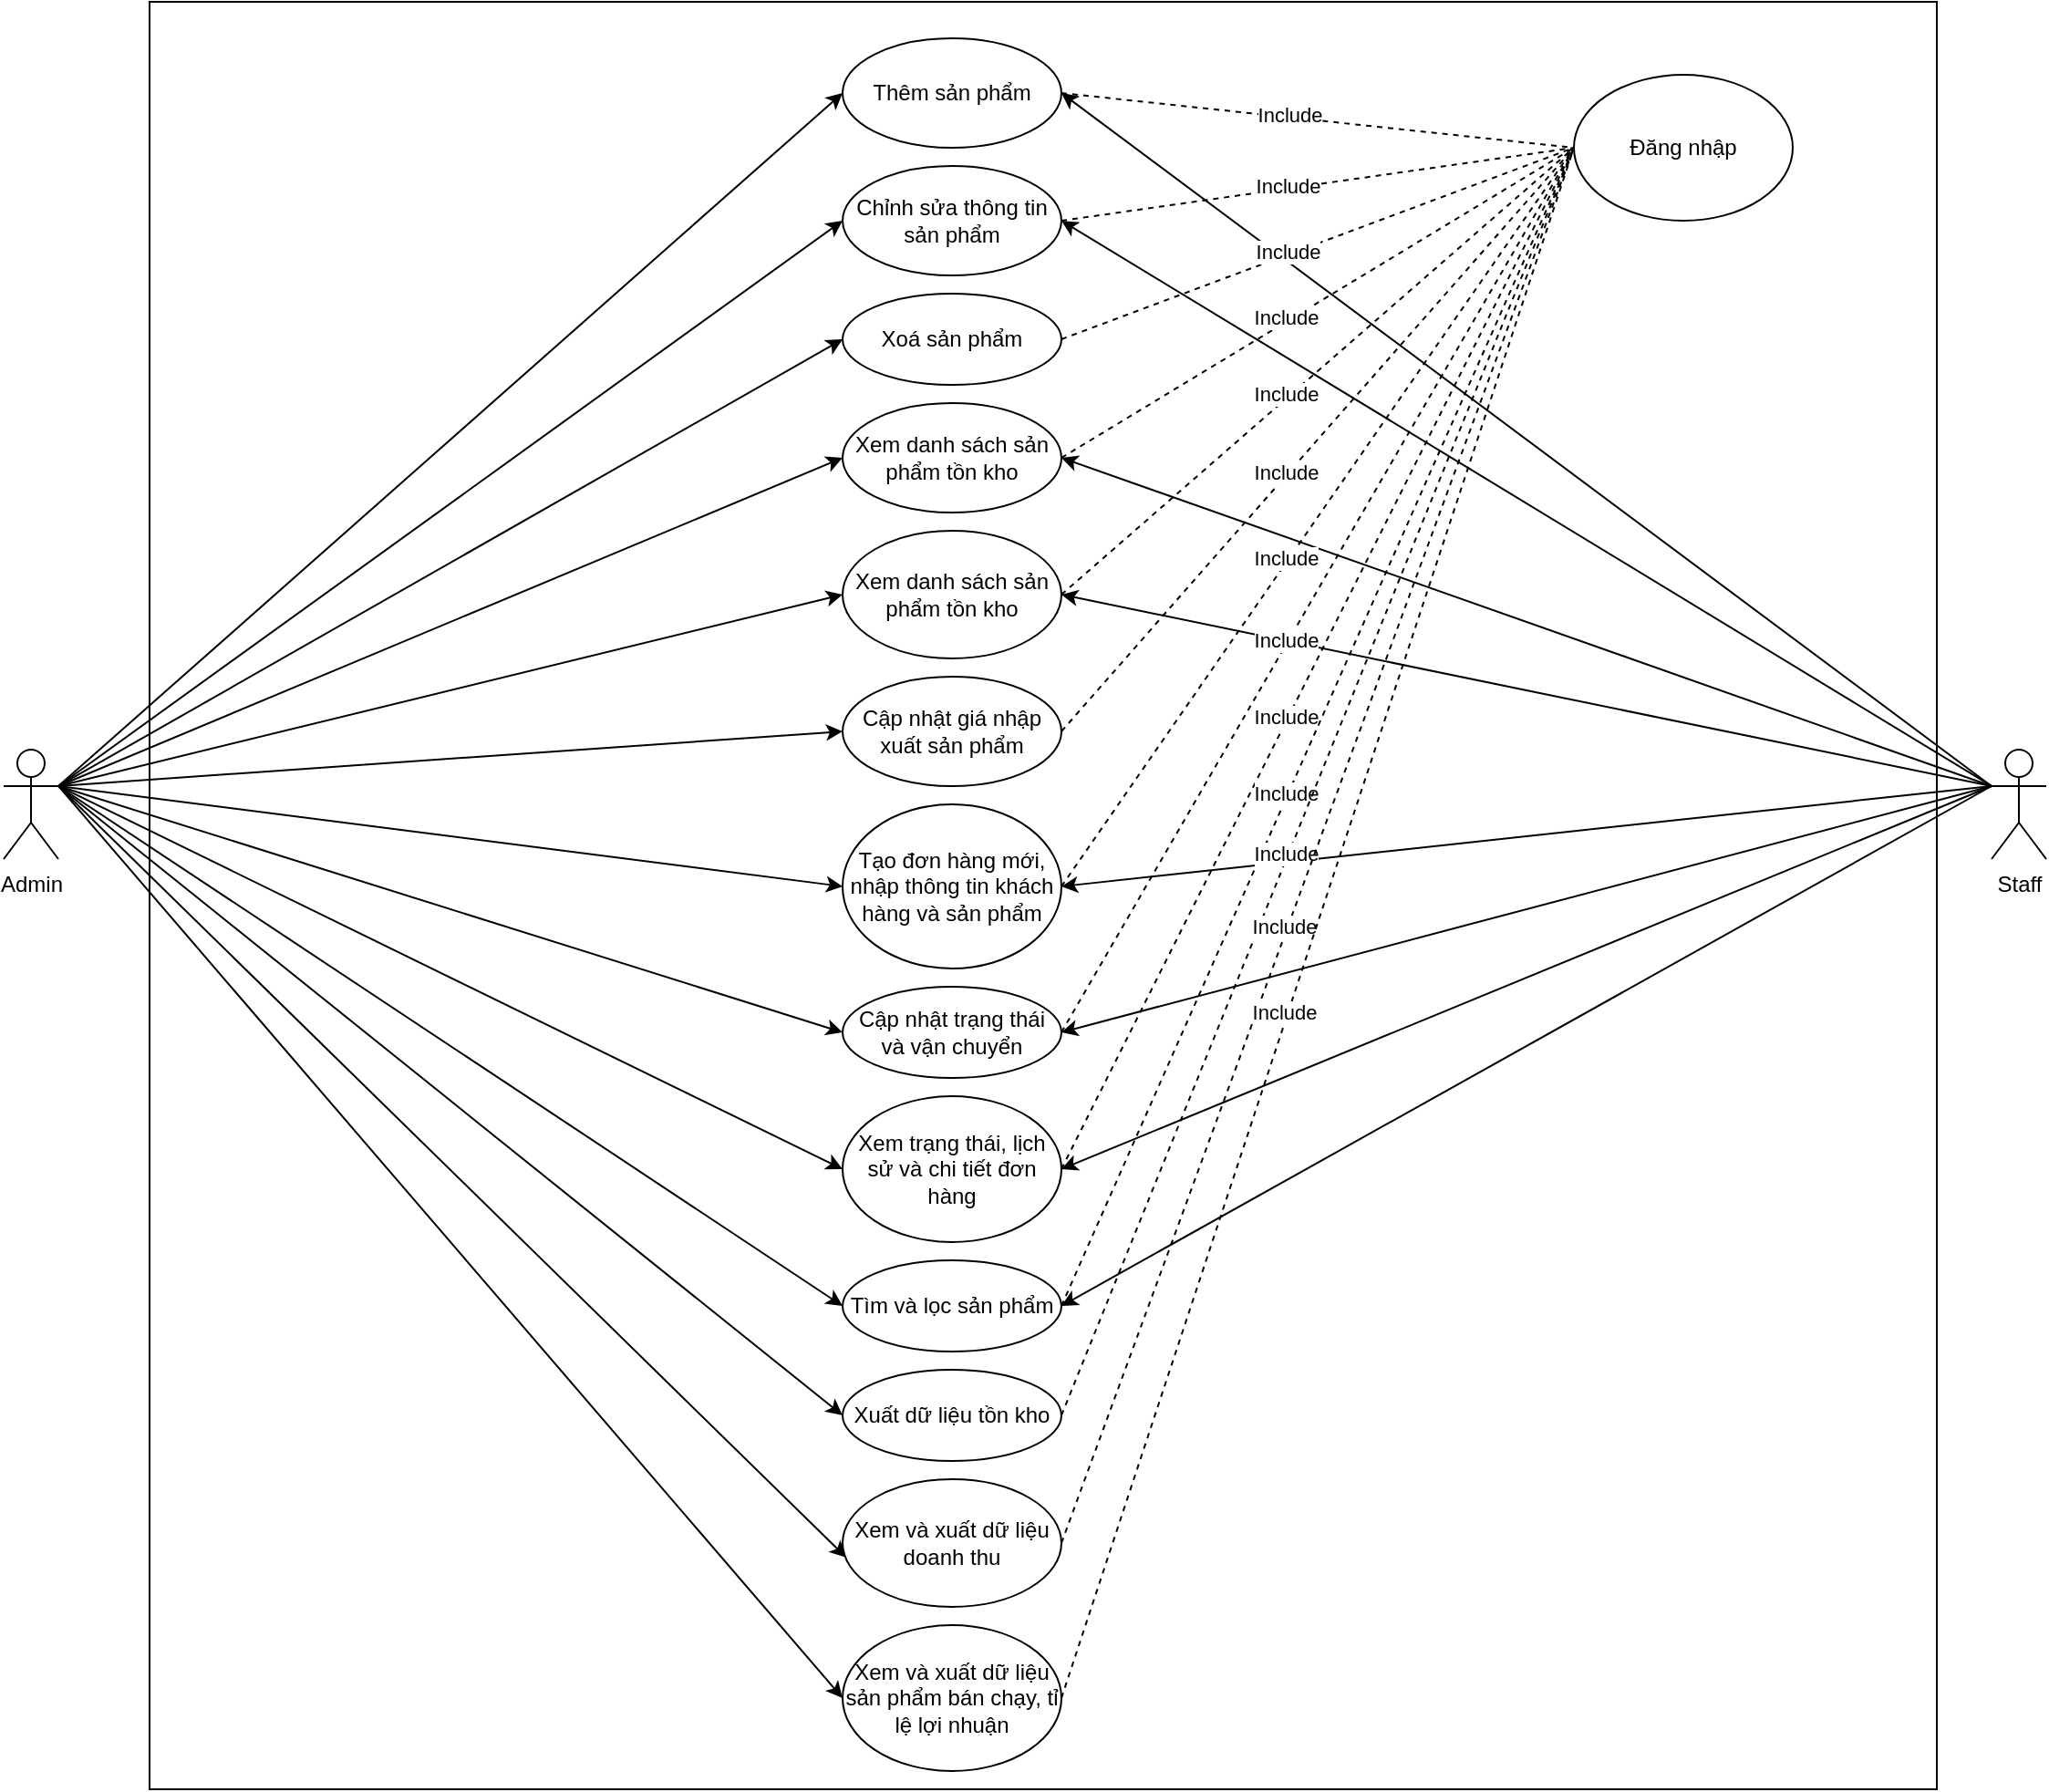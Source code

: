 <mxfile version="22.0.6" type="github">
  <diagram name="Trang-1" id="FTsFSD5V3v3NeHQqU3Af">
    <mxGraphModel dx="1434" dy="775" grid="1" gridSize="10" guides="1" tooltips="1" connect="1" arrows="1" fold="1" page="1" pageScale="1" pageWidth="827" pageHeight="1169" math="0" shadow="0">
      <root>
        <mxCell id="0" />
        <mxCell id="1" parent="0" />
        <mxCell id="yrOmPbltQWNdQOTDsPl7-1" value="" style="whiteSpace=wrap;html=1;aspect=fixed;" vertex="1" parent="1">
          <mxGeometry x="340" y="150" width="980" height="980" as="geometry" />
        </mxCell>
        <mxCell id="yrOmPbltQWNdQOTDsPl7-2" value="Admin" style="shape=umlActor;verticalLabelPosition=bottom;verticalAlign=top;html=1;outlineConnect=0;" vertex="1" parent="1">
          <mxGeometry x="260" y="560" width="30" height="60" as="geometry" />
        </mxCell>
        <mxCell id="yrOmPbltQWNdQOTDsPl7-3" value="Staff" style="shape=umlActor;verticalLabelPosition=bottom;verticalAlign=top;html=1;outlineConnect=0;" vertex="1" parent="1">
          <mxGeometry x="1350" y="560" width="30" height="60" as="geometry" />
        </mxCell>
        <mxCell id="yrOmPbltQWNdQOTDsPl7-6" value="Đăng nhập" style="ellipse;whiteSpace=wrap;html=1;" vertex="1" parent="1">
          <mxGeometry x="1121" y="190" width="120" height="80" as="geometry" />
        </mxCell>
        <mxCell id="yrOmPbltQWNdQOTDsPl7-7" value="Thêm sản phẩm" style="ellipse;whiteSpace=wrap;html=1;" vertex="1" parent="1">
          <mxGeometry x="720" y="170" width="120" height="60" as="geometry" />
        </mxCell>
        <mxCell id="yrOmPbltQWNdQOTDsPl7-8" value="" style="endArrow=classic;html=1;rounded=0;exitX=1;exitY=0.333;exitDx=0;exitDy=0;exitPerimeter=0;entryX=0;entryY=0.5;entryDx=0;entryDy=0;" edge="1" parent="1" source="yrOmPbltQWNdQOTDsPl7-2" target="yrOmPbltQWNdQOTDsPl7-7">
          <mxGeometry width="50" height="50" relative="1" as="geometry">
            <mxPoint x="860" y="700" as="sourcePoint" />
            <mxPoint x="910" y="650" as="targetPoint" />
          </mxGeometry>
        </mxCell>
        <mxCell id="yrOmPbltQWNdQOTDsPl7-9" value="Chỉnh sửa thông tin sản phẩm" style="ellipse;whiteSpace=wrap;html=1;" vertex="1" parent="1">
          <mxGeometry x="720" y="240" width="120" height="60" as="geometry" />
        </mxCell>
        <mxCell id="yrOmPbltQWNdQOTDsPl7-10" value="" style="endArrow=classic;html=1;rounded=0;exitX=1;exitY=0.333;exitDx=0;exitDy=0;exitPerimeter=0;entryX=0;entryY=0.5;entryDx=0;entryDy=0;" edge="1" parent="1" source="yrOmPbltQWNdQOTDsPl7-2" target="yrOmPbltQWNdQOTDsPl7-9">
          <mxGeometry width="50" height="50" relative="1" as="geometry">
            <mxPoint x="330" y="620" as="sourcePoint" />
            <mxPoint x="380" y="570" as="targetPoint" />
          </mxGeometry>
        </mxCell>
        <mxCell id="yrOmPbltQWNdQOTDsPl7-11" value="" style="endArrow=classic;html=1;rounded=0;exitX=0;exitY=0.333;exitDx=0;exitDy=0;exitPerimeter=0;entryX=1;entryY=0.5;entryDx=0;entryDy=0;" edge="1" parent="1" source="yrOmPbltQWNdQOTDsPl7-3" target="yrOmPbltQWNdQOTDsPl7-7">
          <mxGeometry width="50" height="50" relative="1" as="geometry">
            <mxPoint x="1310" y="480" as="sourcePoint" />
            <mxPoint x="1360" y="430" as="targetPoint" />
          </mxGeometry>
        </mxCell>
        <mxCell id="yrOmPbltQWNdQOTDsPl7-12" value="" style="endArrow=classic;html=1;rounded=0;exitX=0;exitY=0.333;exitDx=0;exitDy=0;exitPerimeter=0;entryX=1;entryY=0.5;entryDx=0;entryDy=0;" edge="1" parent="1" source="yrOmPbltQWNdQOTDsPl7-3" target="yrOmPbltQWNdQOTDsPl7-9">
          <mxGeometry width="50" height="50" relative="1" as="geometry">
            <mxPoint x="1360" y="590" as="sourcePoint" />
            <mxPoint x="850" y="220" as="targetPoint" />
          </mxGeometry>
        </mxCell>
        <mxCell id="yrOmPbltQWNdQOTDsPl7-13" value="Xoá sản phẩm" style="ellipse;whiteSpace=wrap;html=1;" vertex="1" parent="1">
          <mxGeometry x="720" y="310" width="120" height="50" as="geometry" />
        </mxCell>
        <mxCell id="yrOmPbltQWNdQOTDsPl7-14" value="" style="endArrow=classic;html=1;rounded=0;exitX=1;exitY=0.333;exitDx=0;exitDy=0;exitPerimeter=0;entryX=0;entryY=0.5;entryDx=0;entryDy=0;" edge="1" parent="1" source="yrOmPbltQWNdQOTDsPl7-2" target="yrOmPbltQWNdQOTDsPl7-13">
          <mxGeometry width="50" height="50" relative="1" as="geometry">
            <mxPoint x="300" y="590" as="sourcePoint" />
            <mxPoint x="730" y="310" as="targetPoint" />
          </mxGeometry>
        </mxCell>
        <mxCell id="yrOmPbltQWNdQOTDsPl7-15" value="Xem danh sách sản phẩm tồn kho" style="ellipse;whiteSpace=wrap;html=1;" vertex="1" parent="1">
          <mxGeometry x="720" y="370" width="120" height="60" as="geometry" />
        </mxCell>
        <mxCell id="yrOmPbltQWNdQOTDsPl7-16" value="" style="endArrow=classic;html=1;rounded=0;exitX=1;exitY=0.333;exitDx=0;exitDy=0;exitPerimeter=0;entryX=0;entryY=0.5;entryDx=0;entryDy=0;" edge="1" parent="1" source="yrOmPbltQWNdQOTDsPl7-2" target="yrOmPbltQWNdQOTDsPl7-15">
          <mxGeometry width="50" height="50" relative="1" as="geometry">
            <mxPoint x="300" y="590" as="sourcePoint" />
            <mxPoint x="730" y="400" as="targetPoint" />
          </mxGeometry>
        </mxCell>
        <mxCell id="yrOmPbltQWNdQOTDsPl7-17" value="" style="endArrow=classic;html=1;rounded=0;exitX=0;exitY=0.333;exitDx=0;exitDy=0;exitPerimeter=0;entryX=1;entryY=0.5;entryDx=0;entryDy=0;" edge="1" parent="1" source="yrOmPbltQWNdQOTDsPl7-3" target="yrOmPbltQWNdQOTDsPl7-15">
          <mxGeometry width="50" height="50" relative="1" as="geometry">
            <mxPoint x="1360" y="590" as="sourcePoint" />
            <mxPoint x="850" y="310" as="targetPoint" />
          </mxGeometry>
        </mxCell>
        <mxCell id="yrOmPbltQWNdQOTDsPl7-18" value="Xem danh sách sản phẩm tồn kho" style="ellipse;whiteSpace=wrap;html=1;" vertex="1" parent="1">
          <mxGeometry x="720" y="440" width="120" height="70" as="geometry" />
        </mxCell>
        <mxCell id="yrOmPbltQWNdQOTDsPl7-19" value="" style="endArrow=classic;html=1;rounded=0;entryX=0;entryY=0.5;entryDx=0;entryDy=0;exitX=1;exitY=0.333;exitDx=0;exitDy=0;exitPerimeter=0;" edge="1" parent="1" source="yrOmPbltQWNdQOTDsPl7-2" target="yrOmPbltQWNdQOTDsPl7-18">
          <mxGeometry width="50" height="50" relative="1" as="geometry">
            <mxPoint x="290" y="580" as="sourcePoint" />
            <mxPoint x="730" y="490" as="targetPoint" />
          </mxGeometry>
        </mxCell>
        <mxCell id="yrOmPbltQWNdQOTDsPl7-20" value="" style="endArrow=classic;html=1;rounded=0;exitX=0;exitY=0.333;exitDx=0;exitDy=0;exitPerimeter=0;entryX=1;entryY=0.5;entryDx=0;entryDy=0;" edge="1" parent="1" source="yrOmPbltQWNdQOTDsPl7-3" target="yrOmPbltQWNdQOTDsPl7-18">
          <mxGeometry width="50" height="50" relative="1" as="geometry">
            <mxPoint x="1360" y="590" as="sourcePoint" />
            <mxPoint x="850" y="490" as="targetPoint" />
          </mxGeometry>
        </mxCell>
        <mxCell id="yrOmPbltQWNdQOTDsPl7-21" value="Cập nhật giá nhập xuất sản phẩm" style="ellipse;whiteSpace=wrap;html=1;" vertex="1" parent="1">
          <mxGeometry x="720" y="520" width="120" height="60" as="geometry" />
        </mxCell>
        <mxCell id="yrOmPbltQWNdQOTDsPl7-22" value="" style="endArrow=classic;html=1;rounded=0;entryX=0;entryY=0.5;entryDx=0;entryDy=0;exitX=1;exitY=0.333;exitDx=0;exitDy=0;exitPerimeter=0;" edge="1" parent="1" source="yrOmPbltQWNdQOTDsPl7-2" target="yrOmPbltQWNdQOTDsPl7-21">
          <mxGeometry width="50" height="50" relative="1" as="geometry">
            <mxPoint x="300" y="590" as="sourcePoint" />
            <mxPoint x="730" y="485" as="targetPoint" />
          </mxGeometry>
        </mxCell>
        <mxCell id="yrOmPbltQWNdQOTDsPl7-23" value="Tạo đơn hàng mới, nhập thông tin khách hàng và sản phẩm" style="ellipse;whiteSpace=wrap;html=1;" vertex="1" parent="1">
          <mxGeometry x="720" y="590" width="120" height="90" as="geometry" />
        </mxCell>
        <mxCell id="yrOmPbltQWNdQOTDsPl7-24" value="" style="endArrow=classic;html=1;rounded=0;entryX=0;entryY=0.5;entryDx=0;entryDy=0;exitX=1;exitY=0.333;exitDx=0;exitDy=0;exitPerimeter=0;" edge="1" parent="1" source="yrOmPbltQWNdQOTDsPl7-2" target="yrOmPbltQWNdQOTDsPl7-23">
          <mxGeometry width="50" height="50" relative="1" as="geometry">
            <mxPoint x="300" y="590" as="sourcePoint" />
            <mxPoint x="730" y="565" as="targetPoint" />
          </mxGeometry>
        </mxCell>
        <mxCell id="yrOmPbltQWNdQOTDsPl7-25" value="" style="endArrow=classic;html=1;rounded=0;entryX=1;entryY=0.5;entryDx=0;entryDy=0;exitX=0;exitY=0.333;exitDx=0;exitDy=0;exitPerimeter=0;" edge="1" parent="1" source="yrOmPbltQWNdQOTDsPl7-3" target="yrOmPbltQWNdQOTDsPl7-23">
          <mxGeometry width="50" height="50" relative="1" as="geometry">
            <mxPoint x="1350" y="580" as="sourcePoint" />
            <mxPoint x="850" y="485" as="targetPoint" />
          </mxGeometry>
        </mxCell>
        <mxCell id="yrOmPbltQWNdQOTDsPl7-28" value="Cập nhật trạng thái và vận chuyển" style="ellipse;whiteSpace=wrap;html=1;" vertex="1" parent="1">
          <mxGeometry x="720" y="690" width="120" height="50" as="geometry" />
        </mxCell>
        <mxCell id="yrOmPbltQWNdQOTDsPl7-29" value="" style="endArrow=classic;html=1;rounded=0;entryX=0;entryY=0.5;entryDx=0;entryDy=0;exitX=1;exitY=0.333;exitDx=0;exitDy=0;exitPerimeter=0;" edge="1" parent="1" source="yrOmPbltQWNdQOTDsPl7-2" target="yrOmPbltQWNdQOTDsPl7-28">
          <mxGeometry width="50" height="50" relative="1" as="geometry">
            <mxPoint x="300" y="590" as="sourcePoint" />
            <mxPoint x="730" y="655" as="targetPoint" />
          </mxGeometry>
        </mxCell>
        <mxCell id="yrOmPbltQWNdQOTDsPl7-30" value="" style="endArrow=classic;html=1;rounded=0;entryX=1;entryY=0.5;entryDx=0;entryDy=0;exitX=0;exitY=0.333;exitDx=0;exitDy=0;exitPerimeter=0;" edge="1" parent="1" source="yrOmPbltQWNdQOTDsPl7-3" target="yrOmPbltQWNdQOTDsPl7-28">
          <mxGeometry width="50" height="50" relative="1" as="geometry">
            <mxPoint x="1360" y="590" as="sourcePoint" />
            <mxPoint x="850" y="655" as="targetPoint" />
          </mxGeometry>
        </mxCell>
        <mxCell id="yrOmPbltQWNdQOTDsPl7-31" value="Xem trạng thái, lịch sử và chi tiết đơn hàng" style="ellipse;whiteSpace=wrap;html=1;" vertex="1" parent="1">
          <mxGeometry x="720" y="750" width="120" height="80" as="geometry" />
        </mxCell>
        <mxCell id="yrOmPbltQWNdQOTDsPl7-32" value="" style="endArrow=classic;html=1;rounded=0;entryX=0;entryY=0.5;entryDx=0;entryDy=0;exitX=1;exitY=0.333;exitDx=0;exitDy=0;exitPerimeter=0;" edge="1" parent="1" source="yrOmPbltQWNdQOTDsPl7-2" target="yrOmPbltQWNdQOTDsPl7-31">
          <mxGeometry width="50" height="50" relative="1" as="geometry">
            <mxPoint x="300" y="590" as="sourcePoint" />
            <mxPoint x="730" y="745" as="targetPoint" />
          </mxGeometry>
        </mxCell>
        <mxCell id="yrOmPbltQWNdQOTDsPl7-33" value="" style="endArrow=classic;html=1;rounded=0;entryX=1;entryY=0.5;entryDx=0;entryDy=0;exitX=0;exitY=0.333;exitDx=0;exitDy=0;exitPerimeter=0;" edge="1" parent="1" source="yrOmPbltQWNdQOTDsPl7-3" target="yrOmPbltQWNdQOTDsPl7-31">
          <mxGeometry width="50" height="50" relative="1" as="geometry">
            <mxPoint x="1360" y="590" as="sourcePoint" />
            <mxPoint x="850" y="745" as="targetPoint" />
          </mxGeometry>
        </mxCell>
        <mxCell id="yrOmPbltQWNdQOTDsPl7-34" value="Xuất dữ liệu tồn kho" style="ellipse;whiteSpace=wrap;html=1;" vertex="1" parent="1">
          <mxGeometry x="720" y="900" width="120" height="50" as="geometry" />
        </mxCell>
        <mxCell id="yrOmPbltQWNdQOTDsPl7-35" value="Xem và xuất dữ liệu doanh thu" style="ellipse;whiteSpace=wrap;html=1;" vertex="1" parent="1">
          <mxGeometry x="720" y="960" width="120" height="70" as="geometry" />
        </mxCell>
        <mxCell id="yrOmPbltQWNdQOTDsPl7-36" value="Xem và xuất dữ liệu sản phẩm bán chạy, tỉ lệ lợi nhuận" style="ellipse;whiteSpace=wrap;html=1;" vertex="1" parent="1">
          <mxGeometry x="720" y="1040" width="120" height="80" as="geometry" />
        </mxCell>
        <mxCell id="yrOmPbltQWNdQOTDsPl7-38" value="" style="endArrow=classic;html=1;rounded=0;entryX=0;entryY=0.5;entryDx=0;entryDy=0;exitX=1;exitY=0.333;exitDx=0;exitDy=0;exitPerimeter=0;" edge="1" parent="1" source="yrOmPbltQWNdQOTDsPl7-2" target="yrOmPbltQWNdQOTDsPl7-34">
          <mxGeometry width="50" height="50" relative="1" as="geometry">
            <mxPoint x="300" y="590" as="sourcePoint" />
            <mxPoint x="730" y="830" as="targetPoint" />
          </mxGeometry>
        </mxCell>
        <mxCell id="yrOmPbltQWNdQOTDsPl7-39" value="" style="endArrow=classic;html=1;rounded=0;entryX=0.017;entryY=0.614;entryDx=0;entryDy=0;exitX=1;exitY=0.333;exitDx=0;exitDy=0;exitPerimeter=0;entryPerimeter=0;" edge="1" parent="1" source="yrOmPbltQWNdQOTDsPl7-2" target="yrOmPbltQWNdQOTDsPl7-35">
          <mxGeometry width="50" height="50" relative="1" as="geometry">
            <mxPoint x="310" y="600" as="sourcePoint" />
            <mxPoint x="740" y="840" as="targetPoint" />
          </mxGeometry>
        </mxCell>
        <mxCell id="yrOmPbltQWNdQOTDsPl7-40" value="" style="endArrow=classic;html=1;rounded=0;entryX=0;entryY=0.5;entryDx=0;entryDy=0;exitX=1;exitY=0.333;exitDx=0;exitDy=0;exitPerimeter=0;" edge="1" parent="1" source="yrOmPbltQWNdQOTDsPl7-2" target="yrOmPbltQWNdQOTDsPl7-36">
          <mxGeometry width="50" height="50" relative="1" as="geometry">
            <mxPoint x="320" y="610" as="sourcePoint" />
            <mxPoint x="750" y="850" as="targetPoint" />
          </mxGeometry>
        </mxCell>
        <mxCell id="yrOmPbltQWNdQOTDsPl7-41" value="" style="endArrow=none;dashed=1;html=1;rounded=0;entryX=0;entryY=0.5;entryDx=0;entryDy=0;exitX=1;exitY=0.5;exitDx=0;exitDy=0;" edge="1" parent="1" source="yrOmPbltQWNdQOTDsPl7-7" target="yrOmPbltQWNdQOTDsPl7-6">
          <mxGeometry width="50" height="50" relative="1" as="geometry">
            <mxPoint x="920" y="280" as="sourcePoint" />
            <mxPoint x="970" y="230" as="targetPoint" />
          </mxGeometry>
        </mxCell>
        <mxCell id="yrOmPbltQWNdQOTDsPl7-42" value="Include" style="edgeLabel;html=1;align=center;verticalAlign=middle;resizable=0;points=[];" vertex="1" connectable="0" parent="yrOmPbltQWNdQOTDsPl7-41">
          <mxGeometry x="-0.116" y="2" relative="1" as="geometry">
            <mxPoint as="offset" />
          </mxGeometry>
        </mxCell>
        <mxCell id="yrOmPbltQWNdQOTDsPl7-44" value="" style="endArrow=none;dashed=1;html=1;rounded=0;entryX=0;entryY=0.5;entryDx=0;entryDy=0;exitX=1;exitY=0.5;exitDx=0;exitDy=0;" edge="1" parent="1" source="yrOmPbltQWNdQOTDsPl7-9" target="yrOmPbltQWNdQOTDsPl7-6">
          <mxGeometry width="50" height="50" relative="1" as="geometry">
            <mxPoint x="850" y="210" as="sourcePoint" />
            <mxPoint x="1080" y="250" as="targetPoint" />
          </mxGeometry>
        </mxCell>
        <mxCell id="yrOmPbltQWNdQOTDsPl7-45" value="Include" style="edgeLabel;html=1;align=center;verticalAlign=middle;resizable=0;points=[];" vertex="1" connectable="0" parent="yrOmPbltQWNdQOTDsPl7-44">
          <mxGeometry x="-0.116" y="2" relative="1" as="geometry">
            <mxPoint as="offset" />
          </mxGeometry>
        </mxCell>
        <mxCell id="yrOmPbltQWNdQOTDsPl7-58" value="" style="endArrow=none;dashed=1;html=1;rounded=0;exitX=1;exitY=0.5;exitDx=0;exitDy=0;entryX=0;entryY=0.5;entryDx=0;entryDy=0;" edge="1" parent="1" source="yrOmPbltQWNdQOTDsPl7-13" target="yrOmPbltQWNdQOTDsPl7-6">
          <mxGeometry width="50" height="50" relative="1" as="geometry">
            <mxPoint x="850" y="280" as="sourcePoint" />
            <mxPoint x="1070" y="240" as="targetPoint" />
          </mxGeometry>
        </mxCell>
        <mxCell id="yrOmPbltQWNdQOTDsPl7-59" value="Include" style="edgeLabel;html=1;align=center;verticalAlign=middle;resizable=0;points=[];" vertex="1" connectable="0" parent="yrOmPbltQWNdQOTDsPl7-58">
          <mxGeometry x="-0.116" y="2" relative="1" as="geometry">
            <mxPoint as="offset" />
          </mxGeometry>
        </mxCell>
        <mxCell id="yrOmPbltQWNdQOTDsPl7-60" value="" style="endArrow=none;dashed=1;html=1;rounded=0;exitX=1;exitY=0.5;exitDx=0;exitDy=0;entryX=0;entryY=0.5;entryDx=0;entryDy=0;" edge="1" parent="1" source="yrOmPbltQWNdQOTDsPl7-15" target="yrOmPbltQWNdQOTDsPl7-6">
          <mxGeometry width="50" height="50" relative="1" as="geometry">
            <mxPoint x="850" y="345" as="sourcePoint" />
            <mxPoint x="1120" y="230" as="targetPoint" />
          </mxGeometry>
        </mxCell>
        <mxCell id="yrOmPbltQWNdQOTDsPl7-61" value="Include" style="edgeLabel;html=1;align=center;verticalAlign=middle;resizable=0;points=[];" vertex="1" connectable="0" parent="yrOmPbltQWNdQOTDsPl7-60">
          <mxGeometry x="-0.116" y="2" relative="1" as="geometry">
            <mxPoint as="offset" />
          </mxGeometry>
        </mxCell>
        <mxCell id="yrOmPbltQWNdQOTDsPl7-62" value="Tìm và lọc sản phẩm" style="ellipse;whiteSpace=wrap;html=1;" vertex="1" parent="1">
          <mxGeometry x="720" y="840" width="120" height="50" as="geometry" />
        </mxCell>
        <mxCell id="yrOmPbltQWNdQOTDsPl7-63" value="" style="endArrow=classic;html=1;rounded=0;entryX=1;entryY=0.5;entryDx=0;entryDy=0;" edge="1" parent="1" target="yrOmPbltQWNdQOTDsPl7-62">
          <mxGeometry width="50" height="50" relative="1" as="geometry">
            <mxPoint x="1350" y="580" as="sourcePoint" />
            <mxPoint x="850" y="800" as="targetPoint" />
          </mxGeometry>
        </mxCell>
        <mxCell id="yrOmPbltQWNdQOTDsPl7-64" value="" style="endArrow=classic;html=1;rounded=0;entryX=0;entryY=0.5;entryDx=0;entryDy=0;exitX=1;exitY=0.333;exitDx=0;exitDy=0;exitPerimeter=0;" edge="1" parent="1" source="yrOmPbltQWNdQOTDsPl7-2" target="yrOmPbltQWNdQOTDsPl7-62">
          <mxGeometry width="50" height="50" relative="1" as="geometry">
            <mxPoint x="300" y="590" as="sourcePoint" />
            <mxPoint x="730" y="800" as="targetPoint" />
          </mxGeometry>
        </mxCell>
        <mxCell id="yrOmPbltQWNdQOTDsPl7-65" value="" style="endArrow=none;dashed=1;html=1;rounded=0;exitX=1;exitY=0.5;exitDx=0;exitDy=0;entryX=0;entryY=0.5;entryDx=0;entryDy=0;" edge="1" parent="1" source="yrOmPbltQWNdQOTDsPl7-18" target="yrOmPbltQWNdQOTDsPl7-6">
          <mxGeometry width="50" height="50" relative="1" as="geometry">
            <mxPoint x="850" y="410" as="sourcePoint" />
            <mxPoint x="1120" y="230" as="targetPoint" />
          </mxGeometry>
        </mxCell>
        <mxCell id="yrOmPbltQWNdQOTDsPl7-66" value="Include" style="edgeLabel;html=1;align=center;verticalAlign=middle;resizable=0;points=[];" vertex="1" connectable="0" parent="yrOmPbltQWNdQOTDsPl7-65">
          <mxGeometry x="-0.116" y="2" relative="1" as="geometry">
            <mxPoint as="offset" />
          </mxGeometry>
        </mxCell>
        <mxCell id="yrOmPbltQWNdQOTDsPl7-67" value="" style="endArrow=none;dashed=1;html=1;rounded=0;exitX=1;exitY=0.5;exitDx=0;exitDy=0;entryX=0;entryY=0.5;entryDx=0;entryDy=0;" edge="1" parent="1" source="yrOmPbltQWNdQOTDsPl7-21" target="yrOmPbltQWNdQOTDsPl7-6">
          <mxGeometry width="50" height="50" relative="1" as="geometry">
            <mxPoint x="850" y="485" as="sourcePoint" />
            <mxPoint x="1120" y="230" as="targetPoint" />
          </mxGeometry>
        </mxCell>
        <mxCell id="yrOmPbltQWNdQOTDsPl7-68" value="Include" style="edgeLabel;html=1;align=center;verticalAlign=middle;resizable=0;points=[];" vertex="1" connectable="0" parent="yrOmPbltQWNdQOTDsPl7-67">
          <mxGeometry x="-0.116" y="2" relative="1" as="geometry">
            <mxPoint as="offset" />
          </mxGeometry>
        </mxCell>
        <mxCell id="yrOmPbltQWNdQOTDsPl7-69" value="" style="endArrow=none;dashed=1;html=1;rounded=0;exitX=1;exitY=0.5;exitDx=0;exitDy=0;entryX=0;entryY=0.5;entryDx=0;entryDy=0;" edge="1" parent="1" source="yrOmPbltQWNdQOTDsPl7-23" target="yrOmPbltQWNdQOTDsPl7-6">
          <mxGeometry width="50" height="50" relative="1" as="geometry">
            <mxPoint x="850" y="560" as="sourcePoint" />
            <mxPoint x="1131" y="240" as="targetPoint" />
          </mxGeometry>
        </mxCell>
        <mxCell id="yrOmPbltQWNdQOTDsPl7-70" value="Include" style="edgeLabel;html=1;align=center;verticalAlign=middle;resizable=0;points=[];" vertex="1" connectable="0" parent="yrOmPbltQWNdQOTDsPl7-69">
          <mxGeometry x="-0.116" y="2" relative="1" as="geometry">
            <mxPoint as="offset" />
          </mxGeometry>
        </mxCell>
        <mxCell id="yrOmPbltQWNdQOTDsPl7-71" value="" style="endArrow=none;dashed=1;html=1;rounded=0;exitX=1;exitY=0.5;exitDx=0;exitDy=0;entryX=0;entryY=0.5;entryDx=0;entryDy=0;" edge="1" parent="1" source="yrOmPbltQWNdQOTDsPl7-28" target="yrOmPbltQWNdQOTDsPl7-6">
          <mxGeometry width="50" height="50" relative="1" as="geometry">
            <mxPoint x="850" y="645" as="sourcePoint" />
            <mxPoint x="1131" y="240" as="targetPoint" />
          </mxGeometry>
        </mxCell>
        <mxCell id="yrOmPbltQWNdQOTDsPl7-72" value="Include" style="edgeLabel;html=1;align=center;verticalAlign=middle;resizable=0;points=[];" vertex="1" connectable="0" parent="yrOmPbltQWNdQOTDsPl7-71">
          <mxGeometry x="-0.116" y="2" relative="1" as="geometry">
            <mxPoint as="offset" />
          </mxGeometry>
        </mxCell>
        <mxCell id="yrOmPbltQWNdQOTDsPl7-73" value="" style="endArrow=none;dashed=1;html=1;rounded=0;exitX=1;exitY=0.5;exitDx=0;exitDy=0;entryX=0;entryY=0.5;entryDx=0;entryDy=0;" edge="1" parent="1" source="yrOmPbltQWNdQOTDsPl7-31" target="yrOmPbltQWNdQOTDsPl7-6">
          <mxGeometry width="50" height="50" relative="1" as="geometry">
            <mxPoint x="850" y="725" as="sourcePoint" />
            <mxPoint x="1131" y="240" as="targetPoint" />
          </mxGeometry>
        </mxCell>
        <mxCell id="yrOmPbltQWNdQOTDsPl7-74" value="Include" style="edgeLabel;html=1;align=center;verticalAlign=middle;resizable=0;points=[];" vertex="1" connectable="0" parent="yrOmPbltQWNdQOTDsPl7-73">
          <mxGeometry x="-0.116" y="2" relative="1" as="geometry">
            <mxPoint as="offset" />
          </mxGeometry>
        </mxCell>
        <mxCell id="yrOmPbltQWNdQOTDsPl7-75" value="" style="endArrow=none;dashed=1;html=1;rounded=0;exitX=1;exitY=0.5;exitDx=0;exitDy=0;entryX=0;entryY=0.5;entryDx=0;entryDy=0;" edge="1" parent="1" source="yrOmPbltQWNdQOTDsPl7-62" target="yrOmPbltQWNdQOTDsPl7-6">
          <mxGeometry width="50" height="50" relative="1" as="geometry">
            <mxPoint x="850" y="800" as="sourcePoint" />
            <mxPoint x="1131" y="240" as="targetPoint" />
          </mxGeometry>
        </mxCell>
        <mxCell id="yrOmPbltQWNdQOTDsPl7-76" value="Include" style="edgeLabel;html=1;align=center;verticalAlign=middle;resizable=0;points=[];" vertex="1" connectable="0" parent="yrOmPbltQWNdQOTDsPl7-75">
          <mxGeometry x="-0.116" y="2" relative="1" as="geometry">
            <mxPoint as="offset" />
          </mxGeometry>
        </mxCell>
        <mxCell id="yrOmPbltQWNdQOTDsPl7-77" value="" style="endArrow=none;dashed=1;html=1;rounded=0;exitX=1;exitY=0.5;exitDx=0;exitDy=0;entryX=0;entryY=0.5;entryDx=0;entryDy=0;" edge="1" parent="1" source="yrOmPbltQWNdQOTDsPl7-34" target="yrOmPbltQWNdQOTDsPl7-6">
          <mxGeometry width="50" height="50" relative="1" as="geometry">
            <mxPoint x="850" y="875" as="sourcePoint" />
            <mxPoint x="1131" y="240" as="targetPoint" />
          </mxGeometry>
        </mxCell>
        <mxCell id="yrOmPbltQWNdQOTDsPl7-78" value="Include" style="edgeLabel;html=1;align=center;verticalAlign=middle;resizable=0;points=[];" vertex="1" connectable="0" parent="yrOmPbltQWNdQOTDsPl7-77">
          <mxGeometry x="-0.116" y="2" relative="1" as="geometry">
            <mxPoint as="offset" />
          </mxGeometry>
        </mxCell>
        <mxCell id="yrOmPbltQWNdQOTDsPl7-79" value="" style="endArrow=none;dashed=1;html=1;rounded=0;exitX=1;exitY=0.5;exitDx=0;exitDy=0;entryX=0;entryY=0.5;entryDx=0;entryDy=0;" edge="1" parent="1" source="yrOmPbltQWNdQOTDsPl7-35" target="yrOmPbltQWNdQOTDsPl7-6">
          <mxGeometry width="50" height="50" relative="1" as="geometry">
            <mxPoint x="850" y="935" as="sourcePoint" />
            <mxPoint x="1131" y="240" as="targetPoint" />
          </mxGeometry>
        </mxCell>
        <mxCell id="yrOmPbltQWNdQOTDsPl7-80" value="Include" style="edgeLabel;html=1;align=center;verticalAlign=middle;resizable=0;points=[];" vertex="1" connectable="0" parent="yrOmPbltQWNdQOTDsPl7-79">
          <mxGeometry x="-0.116" y="2" relative="1" as="geometry">
            <mxPoint as="offset" />
          </mxGeometry>
        </mxCell>
        <mxCell id="yrOmPbltQWNdQOTDsPl7-81" value="" style="endArrow=none;dashed=1;html=1;rounded=0;exitX=1;exitY=0.5;exitDx=0;exitDy=0;entryX=0;entryY=0.5;entryDx=0;entryDy=0;" edge="1" parent="1" source="yrOmPbltQWNdQOTDsPl7-36" target="yrOmPbltQWNdQOTDsPl7-6">
          <mxGeometry width="50" height="50" relative="1" as="geometry">
            <mxPoint x="850" y="1005" as="sourcePoint" />
            <mxPoint x="1131" y="240" as="targetPoint" />
          </mxGeometry>
        </mxCell>
        <mxCell id="yrOmPbltQWNdQOTDsPl7-82" value="Include" style="edgeLabel;html=1;align=center;verticalAlign=middle;resizable=0;points=[];" vertex="1" connectable="0" parent="yrOmPbltQWNdQOTDsPl7-81">
          <mxGeometry x="-0.116" y="2" relative="1" as="geometry">
            <mxPoint as="offset" />
          </mxGeometry>
        </mxCell>
      </root>
    </mxGraphModel>
  </diagram>
</mxfile>
